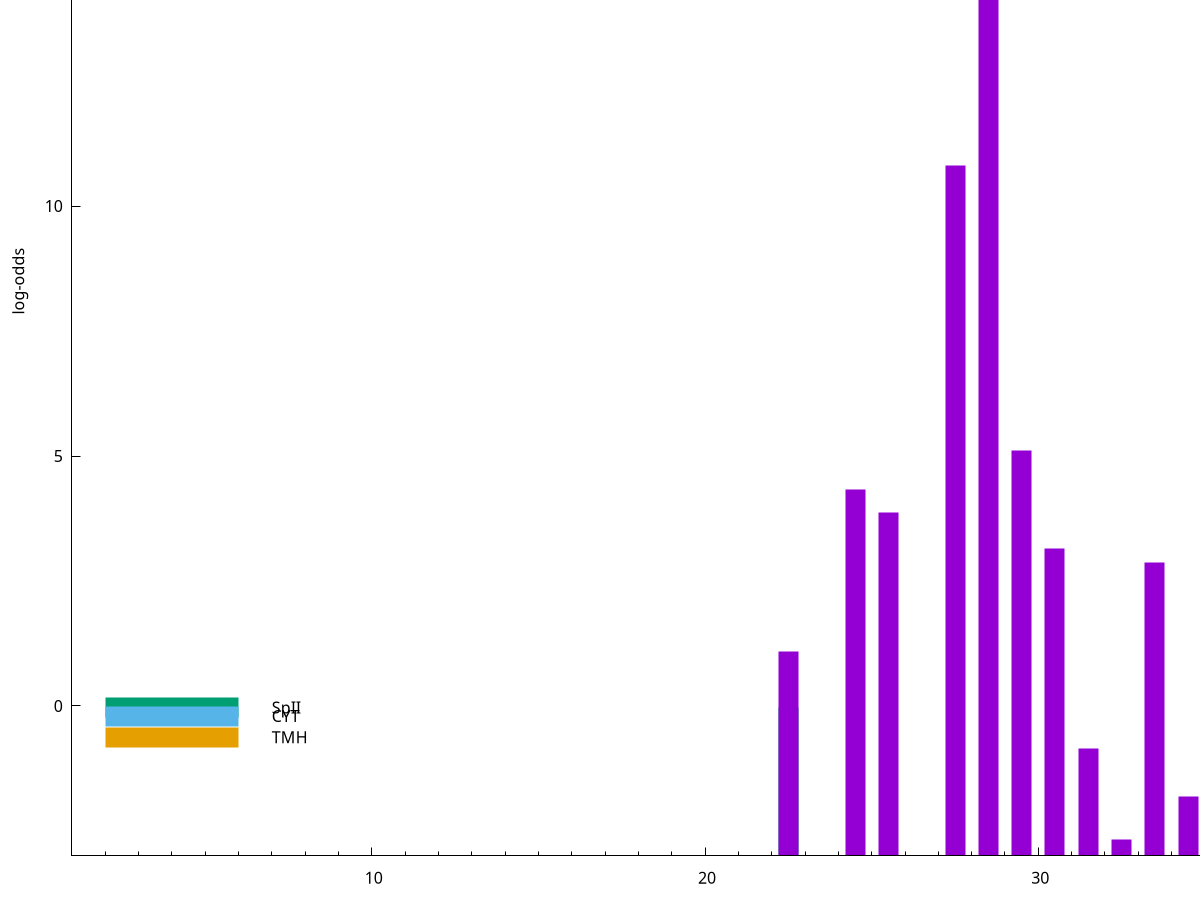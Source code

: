 set title "LipoP predictions for SRR4017925.gff"
set size 2., 1.4
set xrange [1:70] 
set mxtics 10
set yrange [-3:20]
set y2range [0:23]
set ylabel "log-odds"
set term postscript eps color solid "Helvetica" 30
set output "SRR4017925.gff93.eps"
set arrow from 2,14.3002 to 6,14.3002 nohead lt 1 lw 20
set label "SpI" at 7,14.3002
set arrow from 2,-0.0329513 to 6,-0.0329513 nohead lt 2 lw 20
set label "SpII" at 7,-0.0329513
set arrow from 2,-0.200913 to 6,-0.200913 nohead lt 3 lw 20
set label "CYT" at 7,-0.200913
set arrow from 2,-0.623792 to 6,-0.623792 nohead lt 4 lw 20
set label "TMH" at 7,-0.623792
set arrow from 2,14.3002 to 6,14.3002 nohead lt 1 lw 20
set label "SpI" at 7,14.3002
# NOTE: The scores below are the log-odds scores with the threshold
# NOTE: subtracted (a hack to make gnuplot make the histogram all
# NOTE: look nice).
plot "-" axes x1y2 title "" with impulses lt 2 lw 20, "-" axes x1y2 title "" with impulses lt 1 lw 20
22.500000 2.967049
e
28.500000 17.158200
27.500000 13.815700
29.500000 8.110860
24.500000 7.335680
25.500000 6.872330
30.500000 6.140270
33.500000 5.873230
22.500000 4.092230
31.500000 2.140523
34.500000 1.197470
32.500000 0.328830
e
exit
